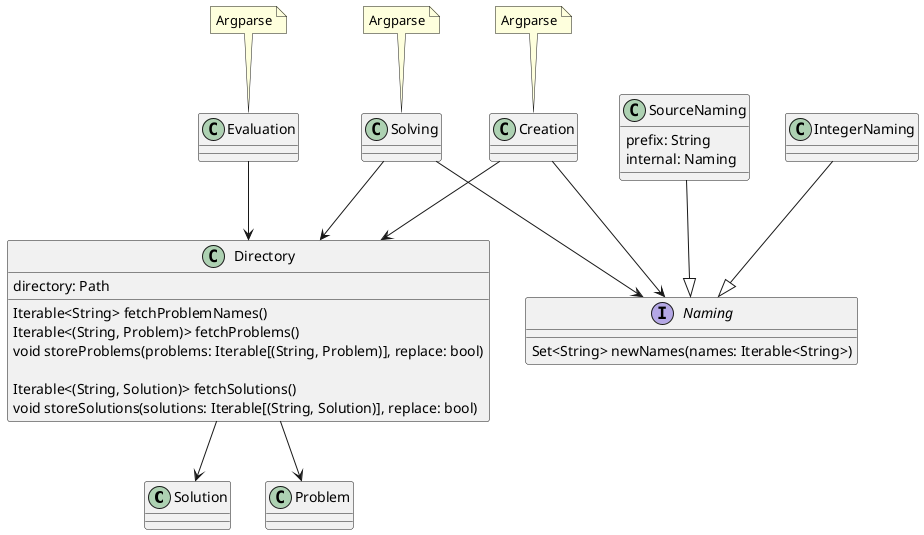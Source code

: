 @startuml
class Solution
class Problem

class Directory {
    directory: Path

    Iterable<String> fetchProblemNames()
    Iterable<(String, Problem)> fetchProblems()
    void storeProblems(problems: Iterable[(String, Problem)], replace: bool)

    Iterable<(String, Solution)> fetchSolutions()
    void storeSolutions(solutions: Iterable[(String, Solution)], replace: bool)
}
Directory --> Problem
Directory --> Solution

interface Naming {
    Set<String> newNames(names: Iterable<String>)
}

class IntegerNaming {}
IntegerNaming --|> Naming

class SourceNaming {
    prefix: String
    internal: Naming
}
SourceNaming --|> Naming

class Creation
Creation --> Directory
Creation --> Naming

class Solving
Solving --> Directory
Solving --> Naming

class Evaluation
Evaluation --> Directory

note top of Creation: Argparse
note top of Solving: Argparse
note top of Evaluation: Argparse
@enduml
